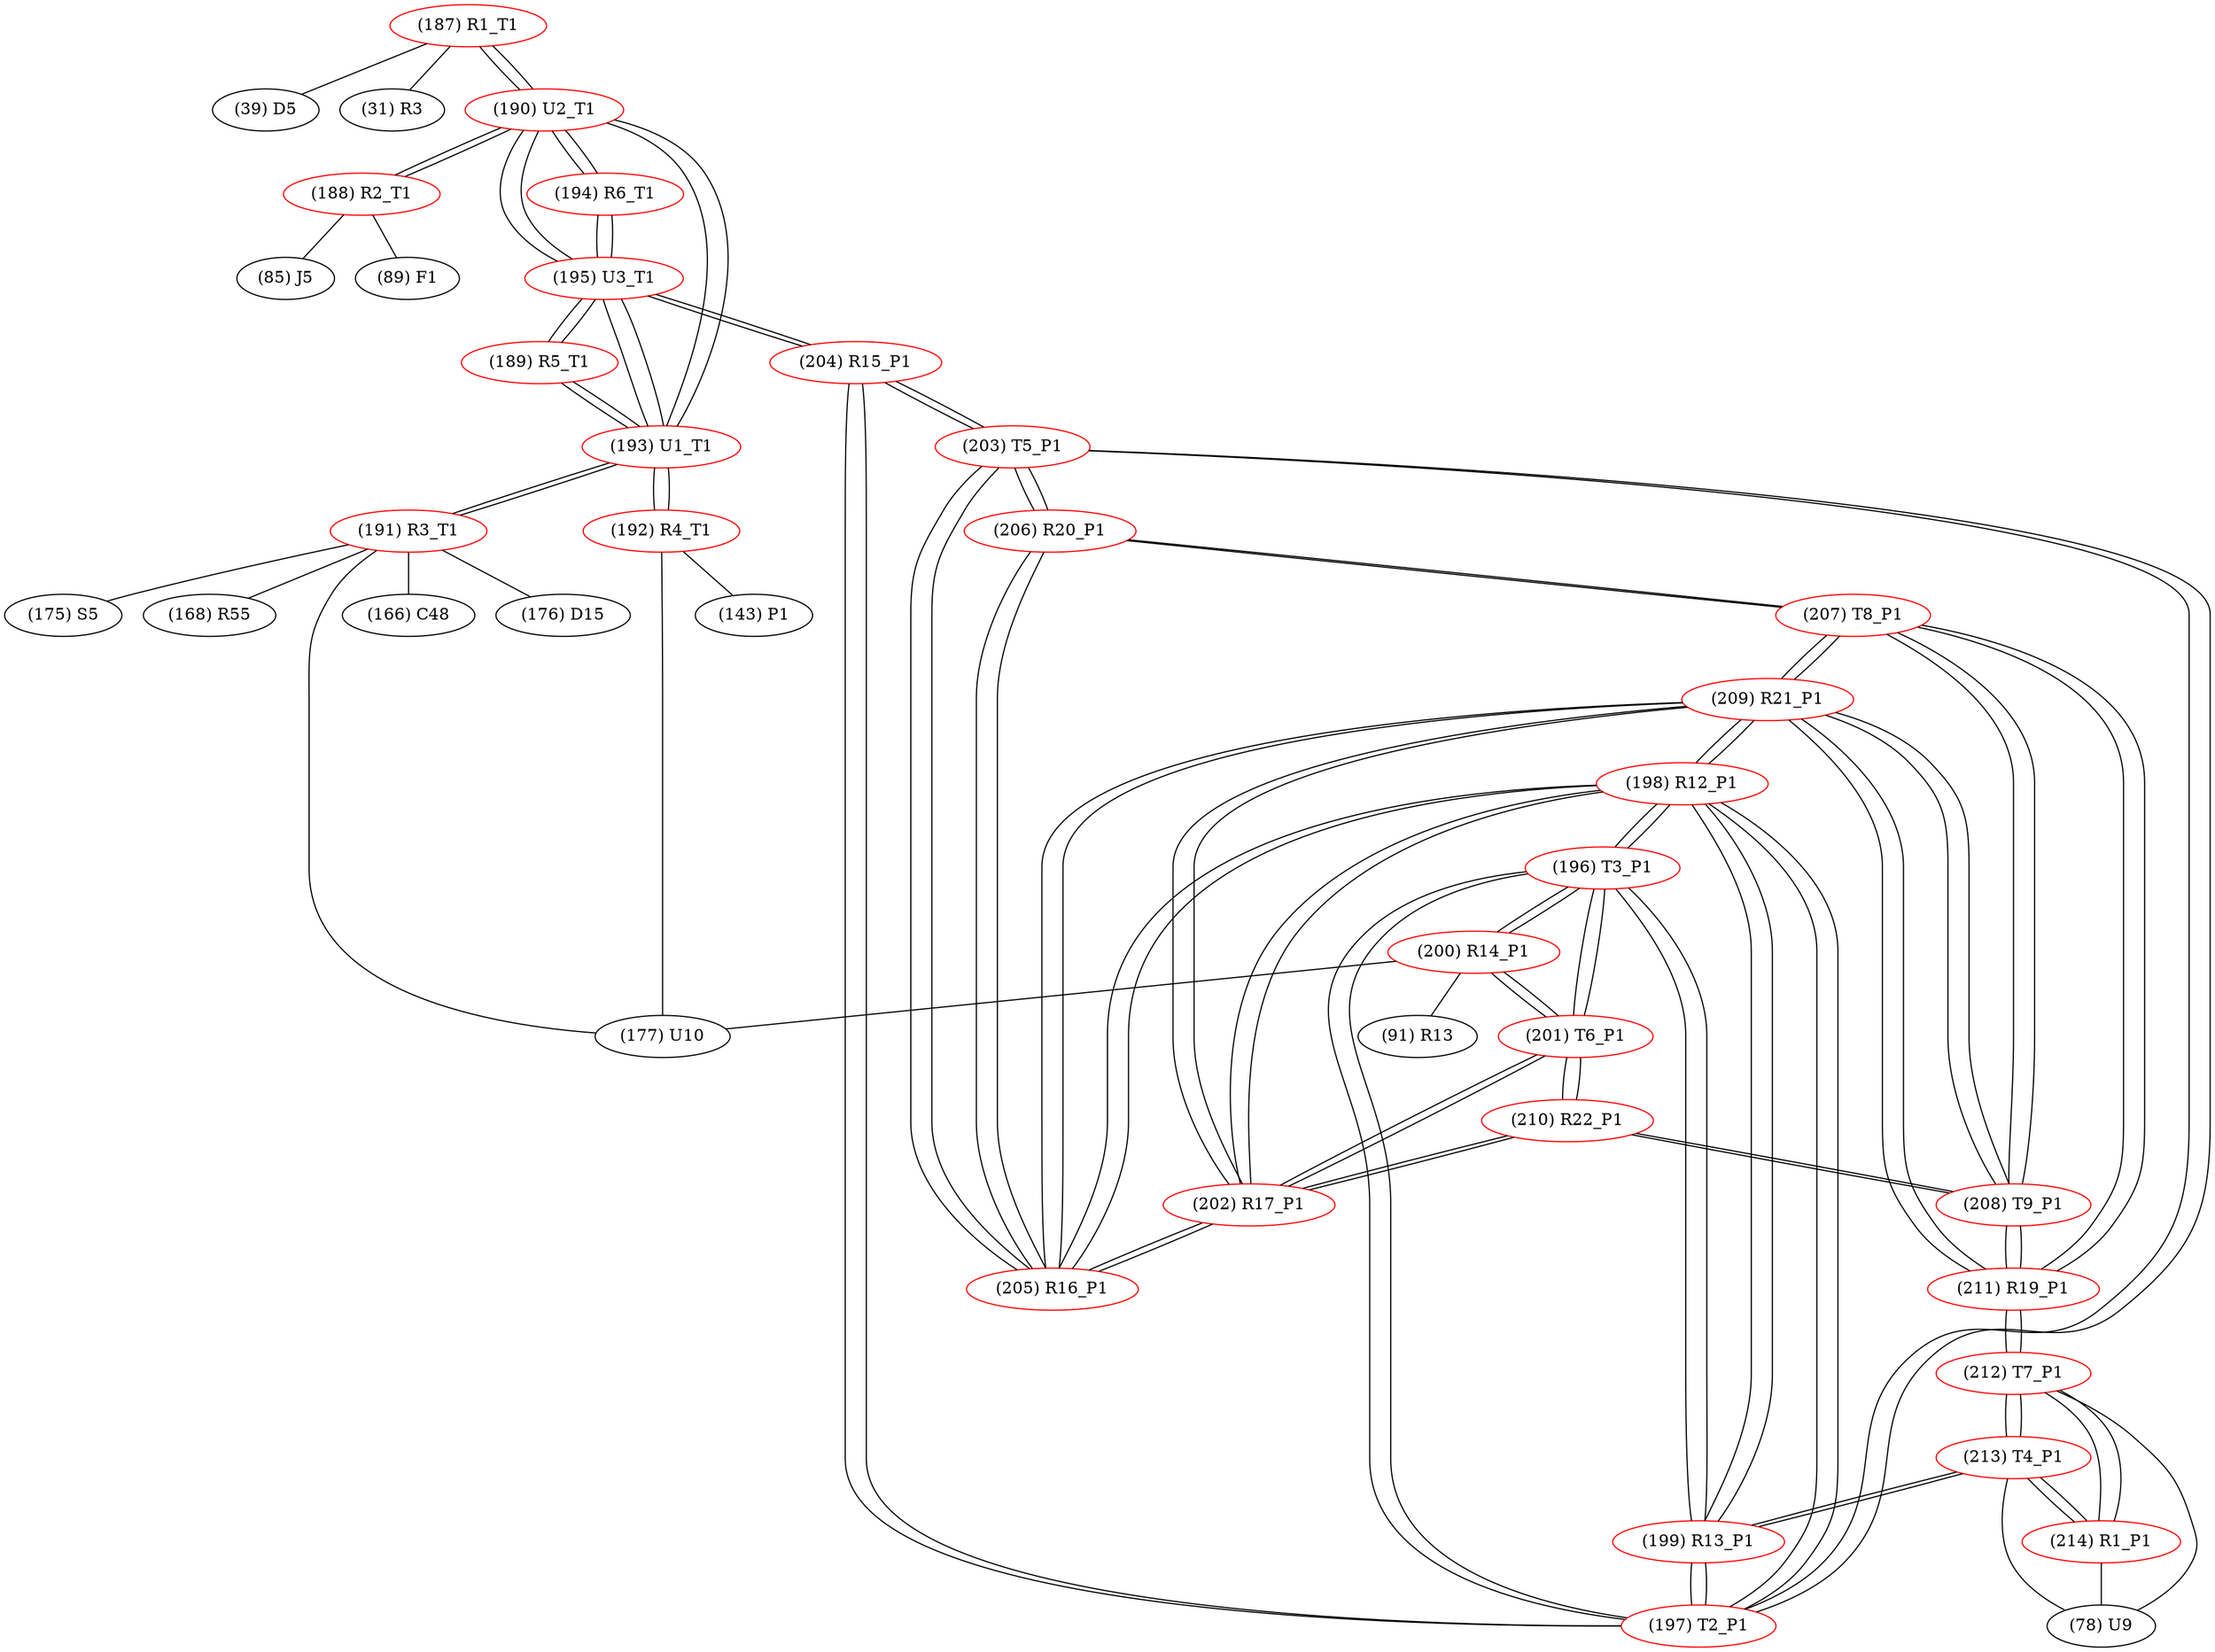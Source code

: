 graph {
	187 [label="(187) R1_T1" color=red]
	39 [label="(39) D5"]
	31 [label="(31) R3"]
	190 [label="(190) U2_T1"]
	188 [label="(188) R2_T1" color=red]
	85 [label="(85) J5"]
	89 [label="(89) F1"]
	190 [label="(190) U2_T1"]
	189 [label="(189) R5_T1" color=red]
	195 [label="(195) U3_T1"]
	193 [label="(193) U1_T1"]
	190 [label="(190) U2_T1" color=red]
	195 [label="(195) U3_T1"]
	193 [label="(193) U1_T1"]
	188 [label="(188) R2_T1"]
	187 [label="(187) R1_T1"]
	194 [label="(194) R6_T1"]
	191 [label="(191) R3_T1" color=red]
	177 [label="(177) U10"]
	166 [label="(166) C48"]
	176 [label="(176) D15"]
	175 [label="(175) S5"]
	168 [label="(168) R55"]
	193 [label="(193) U1_T1"]
	192 [label="(192) R4_T1" color=red]
	177 [label="(177) U10"]
	143 [label="(143) P1"]
	193 [label="(193) U1_T1"]
	193 [label="(193) U1_T1" color=red]
	192 [label="(192) R4_T1"]
	190 [label="(190) U2_T1"]
	195 [label="(195) U3_T1"]
	189 [label="(189) R5_T1"]
	191 [label="(191) R3_T1"]
	194 [label="(194) R6_T1" color=red]
	195 [label="(195) U3_T1"]
	190 [label="(190) U2_T1"]
	195 [label="(195) U3_T1" color=red]
	194 [label="(194) R6_T1"]
	189 [label="(189) R5_T1"]
	190 [label="(190) U2_T1"]
	193 [label="(193) U1_T1"]
	204 [label="(204) R15_P1"]
	196 [label="(196) T3_P1" color=red]
	200 [label="(200) R14_P1"]
	201 [label="(201) T6_P1"]
	199 [label="(199) R13_P1"]
	198 [label="(198) R12_P1"]
	197 [label="(197) T2_P1"]
	197 [label="(197) T2_P1" color=red]
	199 [label="(199) R13_P1"]
	196 [label="(196) T3_P1"]
	198 [label="(198) R12_P1"]
	203 [label="(203) T5_P1"]
	204 [label="(204) R15_P1"]
	198 [label="(198) R12_P1" color=red]
	209 [label="(209) R21_P1"]
	205 [label="(205) R16_P1"]
	202 [label="(202) R17_P1"]
	199 [label="(199) R13_P1"]
	196 [label="(196) T3_P1"]
	197 [label="(197) T2_P1"]
	199 [label="(199) R13_P1" color=red]
	213 [label="(213) T4_P1"]
	196 [label="(196) T3_P1"]
	198 [label="(198) R12_P1"]
	197 [label="(197) T2_P1"]
	200 [label="(200) R14_P1" color=red]
	91 [label="(91) R13"]
	177 [label="(177) U10"]
	196 [label="(196) T3_P1"]
	201 [label="(201) T6_P1"]
	201 [label="(201) T6_P1" color=red]
	200 [label="(200) R14_P1"]
	196 [label="(196) T3_P1"]
	210 [label="(210) R22_P1"]
	202 [label="(202) R17_P1"]
	202 [label="(202) R17_P1" color=red]
	209 [label="(209) R21_P1"]
	205 [label="(205) R16_P1"]
	198 [label="(198) R12_P1"]
	210 [label="(210) R22_P1"]
	201 [label="(201) T6_P1"]
	203 [label="(203) T5_P1" color=red]
	197 [label="(197) T2_P1"]
	204 [label="(204) R15_P1"]
	205 [label="(205) R16_P1"]
	206 [label="(206) R20_P1"]
	204 [label="(204) R15_P1" color=red]
	195 [label="(195) U3_T1"]
	197 [label="(197) T2_P1"]
	203 [label="(203) T5_P1"]
	205 [label="(205) R16_P1" color=red]
	209 [label="(209) R21_P1"]
	198 [label="(198) R12_P1"]
	202 [label="(202) R17_P1"]
	203 [label="(203) T5_P1"]
	206 [label="(206) R20_P1"]
	206 [label="(206) R20_P1" color=red]
	207 [label="(207) T8_P1"]
	205 [label="(205) R16_P1"]
	203 [label="(203) T5_P1"]
	207 [label="(207) T8_P1" color=red]
	208 [label="(208) T9_P1"]
	209 [label="(209) R21_P1"]
	211 [label="(211) R19_P1"]
	206 [label="(206) R20_P1"]
	208 [label="(208) T9_P1" color=red]
	210 [label="(210) R22_P1"]
	209 [label="(209) R21_P1"]
	207 [label="(207) T8_P1"]
	211 [label="(211) R19_P1"]
	209 [label="(209) R21_P1" color=red]
	205 [label="(205) R16_P1"]
	198 [label="(198) R12_P1"]
	202 [label="(202) R17_P1"]
	208 [label="(208) T9_P1"]
	207 [label="(207) T8_P1"]
	211 [label="(211) R19_P1"]
	210 [label="(210) R22_P1" color=red]
	208 [label="(208) T9_P1"]
	201 [label="(201) T6_P1"]
	202 [label="(202) R17_P1"]
	211 [label="(211) R19_P1" color=red]
	208 [label="(208) T9_P1"]
	209 [label="(209) R21_P1"]
	207 [label="(207) T8_P1"]
	212 [label="(212) T7_P1"]
	212 [label="(212) T7_P1" color=red]
	214 [label="(214) R1_P1"]
	213 [label="(213) T4_P1"]
	78 [label="(78) U9"]
	211 [label="(211) R19_P1"]
	213 [label="(213) T4_P1" color=red]
	199 [label="(199) R13_P1"]
	214 [label="(214) R1_P1"]
	212 [label="(212) T7_P1"]
	78 [label="(78) U9"]
	214 [label="(214) R1_P1" color=red]
	213 [label="(213) T4_P1"]
	212 [label="(212) T7_P1"]
	78 [label="(78) U9"]
	187 -- 39
	187 -- 31
	187 -- 190
	188 -- 85
	188 -- 89
	188 -- 190
	189 -- 195
	189 -- 193
	190 -- 195
	190 -- 193
	190 -- 188
	190 -- 187
	190 -- 194
	191 -- 177
	191 -- 166
	191 -- 176
	191 -- 175
	191 -- 168
	191 -- 193
	192 -- 177
	192 -- 143
	192 -- 193
	193 -- 192
	193 -- 190
	193 -- 195
	193 -- 189
	193 -- 191
	194 -- 195
	194 -- 190
	195 -- 194
	195 -- 189
	195 -- 190
	195 -- 193
	195 -- 204
	196 -- 200
	196 -- 201
	196 -- 199
	196 -- 198
	196 -- 197
	197 -- 199
	197 -- 196
	197 -- 198
	197 -- 203
	197 -- 204
	198 -- 209
	198 -- 205
	198 -- 202
	198 -- 199
	198 -- 196
	198 -- 197
	199 -- 213
	199 -- 196
	199 -- 198
	199 -- 197
	200 -- 91
	200 -- 177
	200 -- 196
	200 -- 201
	201 -- 200
	201 -- 196
	201 -- 210
	201 -- 202
	202 -- 209
	202 -- 205
	202 -- 198
	202 -- 210
	202 -- 201
	203 -- 197
	203 -- 204
	203 -- 205
	203 -- 206
	204 -- 195
	204 -- 197
	204 -- 203
	205 -- 209
	205 -- 198
	205 -- 202
	205 -- 203
	205 -- 206
	206 -- 207
	206 -- 205
	206 -- 203
	207 -- 208
	207 -- 209
	207 -- 211
	207 -- 206
	208 -- 210
	208 -- 209
	208 -- 207
	208 -- 211
	209 -- 205
	209 -- 198
	209 -- 202
	209 -- 208
	209 -- 207
	209 -- 211
	210 -- 208
	210 -- 201
	210 -- 202
	211 -- 208
	211 -- 209
	211 -- 207
	211 -- 212
	212 -- 214
	212 -- 213
	212 -- 78
	212 -- 211
	213 -- 199
	213 -- 214
	213 -- 212
	213 -- 78
	214 -- 213
	214 -- 212
	214 -- 78
}